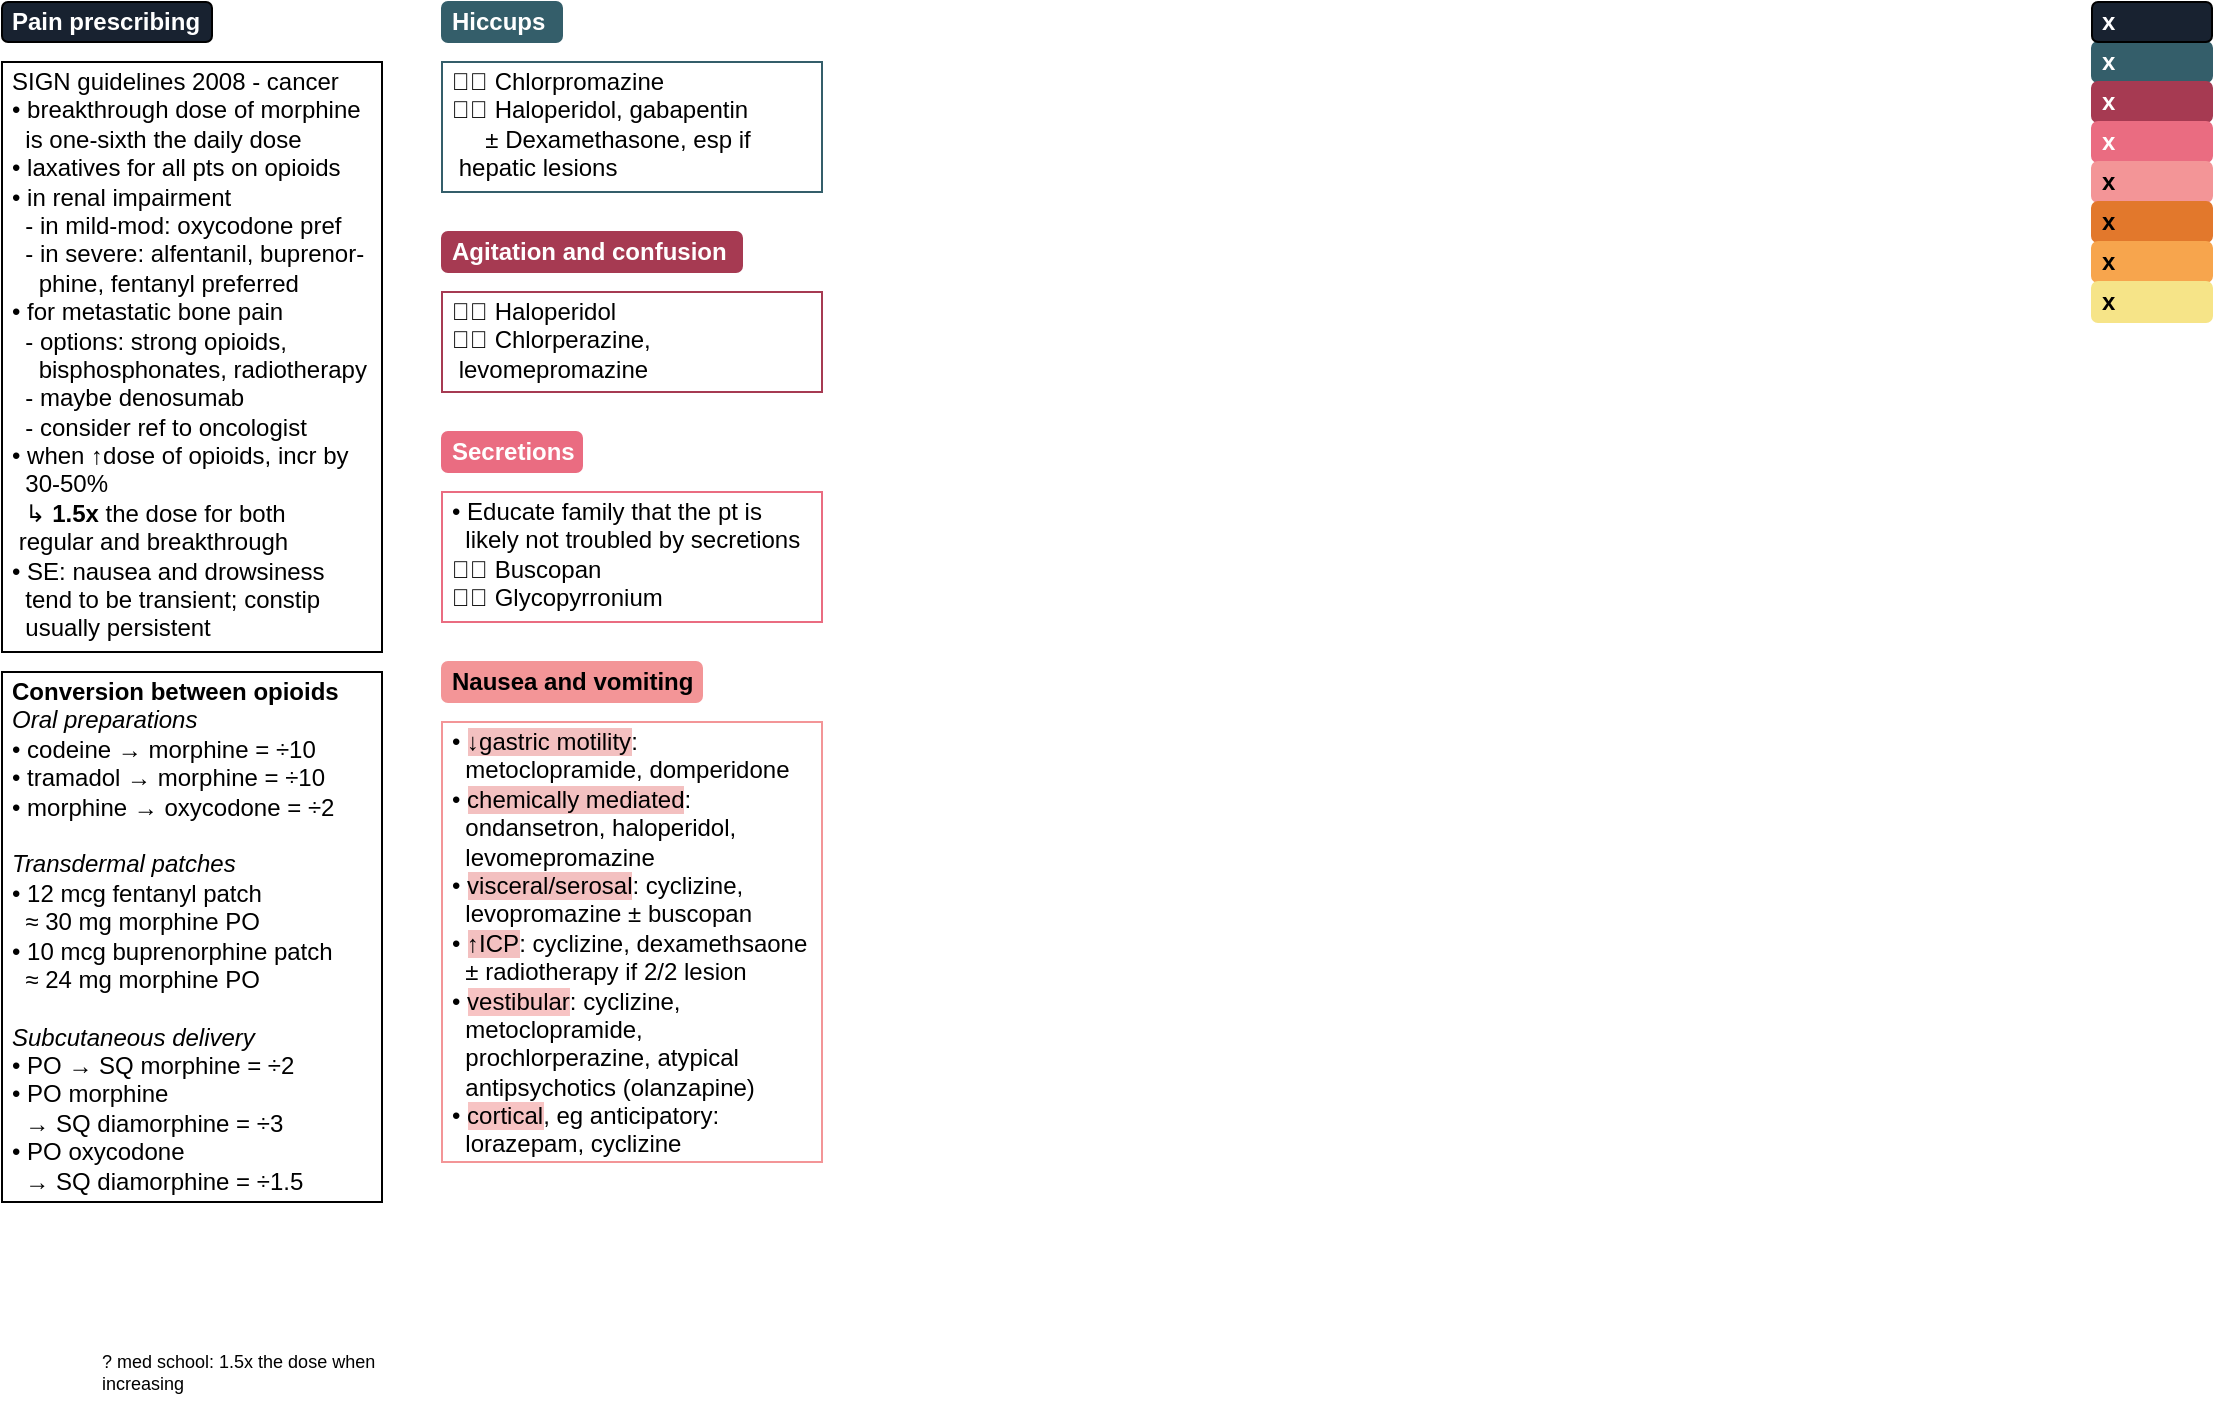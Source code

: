<mxfile version="21.1.8" type="dropbox" pages="2">
  <diagram name="Page-1" id="rSZHTWB0PvhHjaxo6C8T">
    <mxGraphModel dx="1434" dy="796" grid="1" gridSize="5" guides="1" tooltips="1" connect="1" arrows="1" fold="1" page="1" pageScale="1" pageWidth="1169" pageHeight="827" math="0" shadow="0">
      <root>
        <mxCell id="0" />
        <mxCell id="1" parent="0" />
        <mxCell id="EOPuhlhTCJ4tLhIr3qBP-2" value="SIGN guidelines 2008 - cancer&lt;br&gt;&lt;div&gt;• breakthrough dose of morphine&amp;nbsp;&lt;/div&gt;&lt;div&gt;&lt;span style=&quot;background-color: initial;&quot;&gt;&amp;nbsp; is one-sixth the daily dose&lt;/span&gt;&lt;br&gt;&lt;/div&gt;&lt;div&gt;• laxatives for all pts on opioids&lt;/div&gt;&lt;div&gt;• in renal impairment&lt;/div&gt;&lt;div&gt;&amp;nbsp; - in mild-mod: oxycodone pref&lt;/div&gt;&lt;div&gt;&amp;nbsp; - in severe: alfentanil, buprenor-&lt;/div&gt;&lt;div&gt;&amp;nbsp; &amp;nbsp; phine, fentanyl preferred&lt;/div&gt;&lt;div&gt;• for metastatic bone pain&lt;/div&gt;&lt;div&gt;&amp;nbsp; - options: strong opioids,&amp;nbsp;&lt;/div&gt;&lt;div&gt;&amp;nbsp; &amp;nbsp; bisphosphonates, radiotherapy&lt;/div&gt;&lt;div&gt;&amp;nbsp; - maybe denosumab&lt;/div&gt;&lt;div&gt;&amp;nbsp; - consider ref to oncologist&lt;/div&gt;&lt;div&gt;• when ↑dose of opioids, incr by&amp;nbsp;&lt;/div&gt;&lt;div&gt;&amp;nbsp; 30-50%&lt;/div&gt;&lt;div&gt;&amp;nbsp; ↳ &lt;b&gt;1.5x&lt;/b&gt; the dose for both&amp;nbsp;&lt;/div&gt;&lt;div&gt;&lt;span style=&quot;white-space: pre;&quot;&gt;	&lt;/span&gt;regular&amp;nbsp;&lt;span style=&quot;background-color: initial;&quot;&gt;and breakthrough&lt;/span&gt;&lt;/div&gt;&lt;div&gt;• SE: nausea and drowsiness&amp;nbsp;&lt;/div&gt;&lt;div&gt;&amp;nbsp; tend to be transient; constip&amp;nbsp;&lt;/div&gt;&lt;div&gt;&amp;nbsp; usually persistent&lt;/div&gt;" style="rounded=0;whiteSpace=wrap;html=1;spacingTop=-7;spacing=5;align=left;verticalAlign=top;strokeColor=#000000;" parent="1" vertex="1">
          <mxGeometry x="40" y="70" width="190" height="295" as="geometry" />
        </mxCell>
        <mxCell id="EOPuhlhTCJ4tLhIr3qBP-3" value="&lt;b&gt;Conversion between opioids&lt;/b&gt;&lt;br&gt;&lt;i&gt;Oral preparations&lt;/i&gt;&lt;br&gt;• codeine → morphine = ÷10&lt;br&gt;• tramadol → morphine = ÷10&lt;br&gt;• morphine → oxycodone = ÷2&lt;br&gt;&lt;br&gt;&lt;i&gt;Transdermal patches&lt;/i&gt;&lt;br&gt;• 12 mcg fentanyl patch&lt;br&gt;&amp;nbsp; ≈ 30 mg morphine PO&lt;br&gt;• 10 mcg buprenorphine patch&lt;br style=&quot;border-color: var(--border-color);&quot;&gt;&amp;nbsp; ≈ 24 mg morphine PO&lt;br&gt;&lt;br&gt;&lt;i&gt;Subcutaneous delivery&lt;/i&gt;&lt;br&gt;• PO → SQ morphine = ÷2&lt;br&gt;• PO morphine &lt;br&gt;&amp;nbsp; → SQ diamorphine = ÷3&lt;br&gt;• PO oxycodone&lt;br&gt;&amp;nbsp; → SQ diamorphine = ÷1.5" style="rounded=0;whiteSpace=wrap;html=1;spacingTop=-7;spacing=5;align=left;verticalAlign=top;strokeColor=#000000;" parent="1" vertex="1">
          <mxGeometry x="40" y="375" width="190" height="265" as="geometry" />
        </mxCell>
        <mxCell id="EOPuhlhTCJ4tLhIr3qBP-18" value="Pain prescribing" style="rounded=1;whiteSpace=wrap;html=1;spacingTop=0;fontStyle=1;align=left;spacing=5;fillColor=#182230;fontColor=#FFFFFF;strokeColor=#000000;" parent="1" vertex="1">
          <mxGeometry x="40" y="40" width="105" height="20" as="geometry" />
        </mxCell>
        <mxCell id="EOPuhlhTCJ4tLhIr3qBP-27" value="" style="group;fontStyle=1" parent="1" vertex="1" connectable="0">
          <mxGeometry x="1085" y="40" width="60" height="160" as="geometry" />
        </mxCell>
        <mxCell id="EOPuhlhTCJ4tLhIr3qBP-19" value="x" style="rounded=1;whiteSpace=wrap;html=1;spacingTop=0;fontStyle=1;align=left;spacing=5;fillColor=#345e6a;fontColor=#FFFFFF;strokeColor=#345e6a;" parent="EOPuhlhTCJ4tLhIr3qBP-27" vertex="1">
          <mxGeometry y="20" width="60" height="20" as="geometry" />
        </mxCell>
        <mxCell id="EOPuhlhTCJ4tLhIr3qBP-20" value="x" style="rounded=1;whiteSpace=wrap;html=1;spacingTop=0;fontStyle=1;align=left;spacing=5;fillColor=#a63a52;fontColor=#FFFFFF;strokeColor=#A63A52;" parent="EOPuhlhTCJ4tLhIr3qBP-27" vertex="1">
          <mxGeometry y="40" width="60" height="20" as="geometry" />
        </mxCell>
        <mxCell id="EOPuhlhTCJ4tLhIr3qBP-21" value="x" style="rounded=1;whiteSpace=wrap;html=1;spacingTop=0;fontStyle=1;align=left;spacing=5;fillColor=#ea6c81;fontColor=#FFFFFF;strokeColor=#EA6C81;" parent="EOPuhlhTCJ4tLhIr3qBP-27" vertex="1">
          <mxGeometry y="60" width="60" height="20" as="geometry" />
        </mxCell>
        <mxCell id="EOPuhlhTCJ4tLhIr3qBP-22" value="x" style="rounded=1;whiteSpace=wrap;html=1;spacingTop=0;fontStyle=1;align=left;spacing=5;fillColor=#f39597;fontColor=#000000;strokeColor=#F39597;" parent="EOPuhlhTCJ4tLhIr3qBP-27" vertex="1">
          <mxGeometry y="80" width="60" height="20" as="geometry" />
        </mxCell>
        <mxCell id="EOPuhlhTCJ4tLhIr3qBP-23" value="x" style="rounded=1;whiteSpace=wrap;html=1;spacingTop=0;fontStyle=1;align=left;spacing=5;fillColor=#e2782c;fontColor=#000000;strokeColor=#E2782C;" parent="EOPuhlhTCJ4tLhIr3qBP-27" vertex="1">
          <mxGeometry y="100" width="60" height="20" as="geometry" />
        </mxCell>
        <mxCell id="EOPuhlhTCJ4tLhIr3qBP-24" value="x" style="rounded=1;whiteSpace=wrap;html=1;spacingTop=0;fontStyle=1;align=left;spacing=5;fillColor=#f7a54d;fontColor=#000000;strokeColor=#F7A54D;" parent="EOPuhlhTCJ4tLhIr3qBP-27" vertex="1">
          <mxGeometry y="120" width="60" height="20" as="geometry" />
        </mxCell>
        <mxCell id="EOPuhlhTCJ4tLhIr3qBP-25" value="x" style="rounded=1;whiteSpace=wrap;html=1;spacingTop=0;fontStyle=1;align=left;spacing=5;fillColor=#f6e488;fontColor=#000000;strokeColor=#F6E488;" parent="EOPuhlhTCJ4tLhIr3qBP-27" vertex="1">
          <mxGeometry y="140" width="60" height="20" as="geometry" />
        </mxCell>
        <mxCell id="EOPuhlhTCJ4tLhIr3qBP-26" value="x" style="rounded=1;whiteSpace=wrap;html=1;spacingTop=0;fontStyle=1;align=left;spacing=5;fillColor=#182230;fontColor=#FFFFFF;strokeColor=#000000;" parent="EOPuhlhTCJ4tLhIr3qBP-27" vertex="1">
          <mxGeometry width="60" height="20" as="geometry" />
        </mxCell>
        <mxCell id="EOPuhlhTCJ4tLhIr3qBP-37" value="Hiccups" style="rounded=1;whiteSpace=wrap;html=1;spacingTop=0;fontStyle=1;align=left;spacing=5;fillColor=#345e6a;fontColor=#FFFFFF;strokeColor=#345E6A;" parent="1" vertex="1">
          <mxGeometry x="260" y="40" width="60" height="20" as="geometry" />
        </mxCell>
        <mxCell id="EOPuhlhTCJ4tLhIr3qBP-38" value="☝🏻 Chlorpromazine&lt;br&gt;✌🏻 Haloperidol, gabapentin&lt;br&gt;&amp;nbsp; &amp;nbsp; &amp;nbsp;± Dexamethasone, esp if &lt;br&gt;&lt;span style=&quot;white-space: pre;&quot;&gt;	&lt;/span&gt;hepatic lesions" style="rounded=0;whiteSpace=wrap;html=1;spacingTop=-7;spacing=5;align=left;verticalAlign=top;strokeColor=#345E6A;" parent="1" vertex="1">
          <mxGeometry x="260" y="70" width="190" height="65" as="geometry" />
        </mxCell>
        <mxCell id="EOPuhlhTCJ4tLhIr3qBP-40" value="☝🏻 Haloperidol&lt;br&gt;✌🏻 Chlorperazine, &lt;br&gt;&lt;span style=&quot;white-space: pre;&quot;&gt;	&lt;/span&gt;levomepromazine" style="rounded=0;whiteSpace=wrap;html=1;spacingTop=-7;spacing=5;align=left;verticalAlign=top;strokeColor=#A63A52;" parent="1" vertex="1">
          <mxGeometry x="260" y="185" width="190" height="50" as="geometry" />
        </mxCell>
        <mxCell id="EOPuhlhTCJ4tLhIr3qBP-41" value="Agitation and confusion" style="rounded=1;whiteSpace=wrap;html=1;spacingTop=0;fontStyle=1;align=left;spacing=5;fillColor=#a63a52;fontColor=#FFFFFF;strokeColor=#A63A52;" parent="1" vertex="1">
          <mxGeometry x="260" y="155" width="150" height="20" as="geometry" />
        </mxCell>
        <mxCell id="EOPuhlhTCJ4tLhIr3qBP-43" value="• Educate family that the pt is &lt;br&gt;&amp;nbsp; likely not troubled by secretions&lt;br&gt;☝🏻 Buscopan&lt;br&gt;✌🏻 Glycopyrronium" style="rounded=0;whiteSpace=wrap;html=1;spacingTop=-7;spacing=5;align=left;verticalAlign=top;strokeColor=#EA6C81;" parent="1" vertex="1">
          <mxGeometry x="260" y="285" width="190" height="65" as="geometry" />
        </mxCell>
        <mxCell id="EOPuhlhTCJ4tLhIr3qBP-45" value="Secretions" style="rounded=1;whiteSpace=wrap;html=1;spacingTop=0;fontStyle=1;align=left;spacing=5;fillColor=#ea6c81;fontColor=#FFFFFF;strokeColor=#EA6C81;" parent="1" vertex="1">
          <mxGeometry x="260" y="255" width="70" height="20" as="geometry" />
        </mxCell>
        <mxCell id="EOPuhlhTCJ4tLhIr3qBP-46" value="Nausea and vomiting" style="rounded=1;whiteSpace=wrap;html=1;spacingTop=0;fontStyle=1;align=left;spacing=5;fillColor=#f39597;fontColor=#000000;strokeColor=#F39597;" parent="1" vertex="1">
          <mxGeometry x="260" y="370" width="130" height="20" as="geometry" />
        </mxCell>
        <mxCell id="EOPuhlhTCJ4tLhIr3qBP-47" value="• &lt;span style=&quot;background-color: rgb(243, 192, 192);&quot;&gt;↓gastric motility&lt;/span&gt;: &lt;br&gt;&amp;nbsp; metoclopramide, domperidone&lt;br&gt;• &lt;span style=&quot;background-color: rgb(243, 192, 192);&quot;&gt;chemically mediated&lt;/span&gt;:&lt;br&gt;&amp;nbsp; ondansetron, haloperidol, &lt;br&gt;&amp;nbsp; levomepromazine&lt;br&gt;• &lt;span style=&quot;background-color: rgb(243, 192, 192);&quot;&gt;visceral/serosal&lt;/span&gt;: cyclizine, &lt;br&gt;&amp;nbsp; levopromazine ± buscopan&lt;br&gt;• &lt;span style=&quot;background-color: rgb(243, 192, 192);&quot;&gt;↑ICP&lt;/span&gt;: cyclizine, dexamethsaone &lt;br&gt;&amp;nbsp; ± radiotherapy if 2/2 lesion&lt;br&gt;• &lt;span style=&quot;background-color: rgb(247, 195, 195);&quot;&gt;vestibular&lt;/span&gt;: cyclizine, &lt;br&gt;&amp;nbsp; metoclopramide, &lt;br&gt;&amp;nbsp; prochlorperazine, atypical &lt;br&gt;&amp;nbsp; antipsychotics (olanzapine)&lt;br&gt;• &lt;span style=&quot;background-color: rgb(247, 195, 195);&quot;&gt;cortical&lt;/span&gt;, eg anticipatory:&amp;nbsp; &lt;br&gt;&amp;nbsp; lorazepam, cyclizine" style="rounded=0;whiteSpace=wrap;html=1;spacingTop=-7;spacing=5;align=left;verticalAlign=top;strokeColor=#F39597;" parent="1" vertex="1">
          <mxGeometry x="260" y="400" width="190" height="220" as="geometry" />
        </mxCell>
        <mxCell id="EOPuhlhTCJ4tLhIr3qBP-50" value="? med school: 1.5x the dose when increasing" style="text;html=1;strokeColor=none;fillColor=none;align=left;verticalAlign=top;whiteSpace=wrap;rounded=0;fontSize=9;fontColor=#000000;spacing=0;spacingTop=-5;" parent="1" vertex="1">
          <mxGeometry x="90" y="715" width="140" height="30" as="geometry" />
        </mxCell>
      </root>
    </mxGraphModel>
  </diagram>
  <diagram id="O0D1KAJGx3-6iFoYAiep" name="STI Hx">
    <mxGraphModel dx="437" dy="623" grid="1" gridSize="5" guides="1" tooltips="1" connect="1" arrows="1" fold="1" page="1" pageScale="1" pageWidth="1169" pageHeight="827" math="0" shadow="0">
      <root>
        <mxCell id="0" />
        <mxCell id="1" parent="0" />
        <mxCell id="mRx_FaWrqU_GG4FjZYKh-52" value="" style="endArrow=none;html=1;rounded=0;startArrow=blockThin;startFill=0;exitX=0.25;exitY=0;exitDx=0;exitDy=0;" edge="1" parent="1" source="mRx_FaWrqU_GG4FjZYKh-64">
          <mxGeometry width="50" height="50" relative="1" as="geometry">
            <mxPoint x="460" y="800" as="sourcePoint" />
            <mxPoint x="460" y="20" as="targetPoint" />
          </mxGeometry>
        </mxCell>
        <mxCell id="mRx_FaWrqU_GG4FjZYKh-48" value="" style="endArrow=none;html=1;rounded=0;startArrow=blockThin;startFill=0;" edge="1" parent="1">
          <mxGeometry width="50" height="50" relative="1" as="geometry">
            <mxPoint x="80" y="740" as="sourcePoint" />
            <mxPoint x="80" y="50" as="targetPoint" />
          </mxGeometry>
        </mxCell>
        <mxCell id="mRx_FaWrqU_GG4FjZYKh-49" value="or" style="edgeLabel;html=1;align=center;verticalAlign=middle;resizable=0;points=[];" vertex="1" connectable="0" parent="mRx_FaWrqU_GG4FjZYKh-48">
          <mxGeometry x="-0.127" y="1" relative="1" as="geometry">
            <mxPoint as="offset" />
          </mxGeometry>
        </mxCell>
        <mxCell id="D-7gyUB85ogMLRCZY0Sn-1" value="&lt;b&gt;&lt;u&gt;Pain&lt;/u&gt;&lt;/b&gt;: SOCRATES" style="rounded=0;whiteSpace=wrap;html=1;spacingTop=-7;spacing=5;align=left;verticalAlign=top;strokeColor=#000000;" vertex="1" parent="1">
          <mxGeometry x="100" y="145" width="115" height="20" as="geometry" />
        </mxCell>
        <mxCell id="mRx_FaWrqU_GG4FjZYKh-1" value="Sexual history" style="rounded=1;whiteSpace=wrap;html=1;spacingTop=0;fontStyle=1;align=left;spacing=5;fillColor=#182230;fontColor=#FFFFFF;strokeColor=#000000;" vertex="1" parent="1">
          <mxGeometry x="60" y="40" width="95" height="20" as="geometry" />
        </mxCell>
        <mxCell id="mRx_FaWrqU_GG4FjZYKh-2" value="People with a vagina" style="rounded=1;whiteSpace=wrap;html=1;spacingTop=0;fontStyle=3;align=left;spacing=5;fillColor=#f5f5f5;fontColor=#333333;strokeColor=#666666;" vertex="1" parent="1">
          <mxGeometry x="60" y="115" width="130" height="20" as="geometry" />
        </mxCell>
        <mxCell id="mRx_FaWrqU_GG4FjZYKh-42" style="edgeStyle=orthogonalEdgeStyle;rounded=0;orthogonalLoop=1;jettySize=auto;html=1;exitX=1;exitY=0.5;exitDx=0;exitDy=0;entryX=0;entryY=0.554;entryDx=0;entryDy=0;entryPerimeter=0;endArrow=blockThin;endFill=0;" edge="1" parent="1" source="mRx_FaWrqU_GG4FjZYKh-3" target="mRx_FaWrqU_GG4FjZYKh-9">
          <mxGeometry relative="1" as="geometry" />
        </mxCell>
        <mxCell id="mRx_FaWrqU_GG4FjZYKh-3" value="&lt;b&gt;&lt;u&gt;Vaginal discharge&lt;/u&gt;&lt;/b&gt;&lt;br&gt;• Volume&lt;br&gt;• Colour&lt;br&gt;• Consistency&lt;br&gt;• Smell" style="rounded=0;whiteSpace=wrap;html=1;spacingTop=-7;spacing=5;align=left;verticalAlign=top;strokeColor=#000000;" vertex="1" parent="1">
          <mxGeometry x="100" y="165" width="115" height="80" as="geometry" />
        </mxCell>
        <mxCell id="mRx_FaWrqU_GG4FjZYKh-4" value="&lt;b&gt;&lt;u&gt;Vaginal bleeding&lt;/u&gt;&lt;/b&gt;&lt;br&gt;• Post-coital?&lt;br&gt;• Intermenstrual bleeding" style="rounded=0;whiteSpace=wrap;html=1;spacingTop=-7;spacing=5;align=left;verticalAlign=top;strokeColor=#000000;" vertex="1" parent="1">
          <mxGeometry x="100" y="245" width="190" height="50" as="geometry" />
        </mxCell>
        <mxCell id="mRx_FaWrqU_GG4FjZYKh-5" value="&lt;b&gt;&lt;u&gt;Dysuria&lt;span style=&quot;white-space: pre;&quot;&gt;	&lt;/span&gt;&lt;/u&gt;&lt;/b&gt;• Pain or stinging when &lt;br&gt;&lt;span style=&quot;white-space: pre;&quot;&gt;	&lt;/span&gt;&lt;span style=&quot;white-space: pre;&quot;&gt;	&lt;/span&gt;&amp;nbsp; passing urine?&lt;br&gt;• Passing urine more often?" style="rounded=0;whiteSpace=wrap;html=1;spacingTop=-7;spacing=5;align=left;verticalAlign=top;strokeColor=#000000;" vertex="1" parent="1">
          <mxGeometry x="100" y="295" width="190" height="50" as="geometry" />
        </mxCell>
        <mxCell id="mRx_FaWrqU_GG4FjZYKh-16" style="edgeStyle=orthogonalEdgeStyle;rounded=0;orthogonalLoop=1;jettySize=auto;html=1;exitX=1;exitY=0.5;exitDx=0;exitDy=0;entryX=0;entryY=0.893;entryDx=0;entryDy=0;entryPerimeter=0;endArrow=blockThin;endFill=0;" edge="1" parent="1" source="mRx_FaWrqU_GG4FjZYKh-6" target="mRx_FaWrqU_GG4FjZYKh-10">
          <mxGeometry relative="1" as="geometry" />
        </mxCell>
        <mxCell id="mRx_FaWrqU_GG4FjZYKh-6" value="&lt;b&gt;&lt;u&gt;Itching/soreness&lt;/u&gt;&lt;/b&gt;" style="rounded=0;whiteSpace=wrap;html=1;spacingTop=-7;spacing=5;align=left;verticalAlign=top;strokeColor=#000000;" vertex="1" parent="1">
          <mxGeometry x="100" y="345" width="190" height="20" as="geometry" />
        </mxCell>
        <mxCell id="mRx_FaWrqU_GG4FjZYKh-9" value="• Gonorrhea and chlamydia: &lt;br&gt;&amp;nbsp; abnormal vaginal discharge&lt;br&gt;• Bacterial vaginosis: offensive, &lt;br&gt;&amp;nbsp; fishy-smelling&lt;br&gt;• Trichomonas: yellow frothy dc&lt;br&gt;• Candidiasis: cottage cheese" style="rounded=0;whiteSpace=wrap;html=1;spacingTop=-7;spacing=5;align=left;verticalAlign=top;strokeColor=#000000;" vertex="1" parent="1">
          <mxGeometry x="240" y="155" width="180" height="90" as="geometry" />
        </mxCell>
        <mxCell id="mRx_FaWrqU_GG4FjZYKh-10" value="• Candida&lt;br&gt;• Genital herpes&lt;br&gt;• Chlamydia&lt;br&gt;• Gonorrhea&lt;br&gt;• Vaginal atrophy&lt;br&gt;• Lichen sclerosis" style="rounded=0;whiteSpace=wrap;html=1;spacingTop=-7;spacing=5;align=left;verticalAlign=top;strokeColor=#000000;" vertex="1" parent="1">
          <mxGeometry x="315" y="275" width="105" height="90" as="geometry" />
        </mxCell>
        <mxCell id="mRx_FaWrqU_GG4FjZYKh-11" value="&lt;u style=&quot;font-weight: bold;&quot;&gt;Genital skin changes&lt;/u&gt;&lt;br&gt;• Blisters/ulcers → herpes&lt;br&gt;• Non-painful lesions&amp;nbsp;→ warts" style="rounded=0;whiteSpace=wrap;html=1;spacingTop=-7;spacing=5;align=left;verticalAlign=top;strokeColor=#000000;" vertex="1" parent="1">
          <mxGeometry x="100" y="365" width="190" height="50" as="geometry" />
        </mxCell>
        <mxCell id="mRx_FaWrqU_GG4FjZYKh-12" value="&lt;u style=&quot;font-weight: bold;&quot;&gt;Menstrual history&lt;/u&gt;&lt;br&gt;• LMP?&amp;nbsp;&lt;br&gt;• Duration, frequency, blood flow" style="rounded=0;whiteSpace=wrap;html=1;spacingTop=-7;spacing=5;align=left;verticalAlign=top;strokeColor=#000000;" vertex="1" parent="1">
          <mxGeometry x="100" y="415" width="190" height="50" as="geometry" />
        </mxCell>
        <mxCell id="mRx_FaWrqU_GG4FjZYKh-17" value="&lt;b&gt;&lt;u&gt;Pain&lt;/u&gt;&lt;/b&gt;: SOCRATES" style="rounded=0;whiteSpace=wrap;html=1;spacingTop=-7;spacing=5;align=left;verticalAlign=top;strokeColor=#000000;" vertex="1" parent="1">
          <mxGeometry x="100" y="505" width="190" height="20" as="geometry" />
        </mxCell>
        <mxCell id="mRx_FaWrqU_GG4FjZYKh-18" value="People with a penis" style="rounded=1;whiteSpace=wrap;html=1;spacingTop=0;fontStyle=3;align=left;spacing=5;fillColor=#f5f5f5;fontColor=#333333;strokeColor=#666666;" vertex="1" parent="1">
          <mxGeometry x="60" y="475" width="120" height="20" as="geometry" />
        </mxCell>
        <mxCell id="mRx_FaWrqU_GG4FjZYKh-35" style="edgeStyle=orthogonalEdgeStyle;rounded=0;orthogonalLoop=1;jettySize=auto;html=1;exitX=1;exitY=0.5;exitDx=0;exitDy=0;entryX=0;entryY=0.5;entryDx=0;entryDy=0;endArrow=blockThin;endFill=0;" edge="1" parent="1" source="mRx_FaWrqU_GG4FjZYKh-20" target="mRx_FaWrqU_GG4FjZYKh-25">
          <mxGeometry relative="1" as="geometry" />
        </mxCell>
        <mxCell id="mRx_FaWrqU_GG4FjZYKh-20" value="&lt;b&gt;&lt;u&gt;Urethral discharge&lt;/u&gt;&lt;/b&gt;" style="rounded=0;whiteSpace=wrap;html=1;spacingTop=-7;spacing=5;align=left;verticalAlign=top;strokeColor=#000000;" vertex="1" parent="1">
          <mxGeometry x="100" y="625" width="190" height="20" as="geometry" />
        </mxCell>
        <mxCell id="mRx_FaWrqU_GG4FjZYKh-22" value="&lt;b&gt;&lt;u&gt;Dysuria&lt;span style=&quot;white-space: pre;&quot;&gt;	&lt;/span&gt;&lt;/u&gt;&lt;/b&gt;• Pain or stinging when &lt;br&gt;&lt;span style=&quot;white-space: pre;&quot;&gt;	&lt;/span&gt;&lt;span style=&quot;white-space: pre;&quot;&gt;	&lt;/span&gt;&amp;nbsp; passing urine?&lt;br&gt;• Passing urine more often?" style="rounded=0;whiteSpace=wrap;html=1;spacingTop=-7;spacing=5;align=left;verticalAlign=top;strokeColor=#000000;" vertex="1" parent="1">
          <mxGeometry x="100" y="645" width="190" height="50" as="geometry" />
        </mxCell>
        <mxCell id="mRx_FaWrqU_GG4FjZYKh-38" style="edgeStyle=orthogonalEdgeStyle;rounded=0;orthogonalLoop=1;jettySize=auto;html=1;exitX=1;exitY=0.5;exitDx=0;exitDy=0;entryX=0.013;entryY=0.855;entryDx=0;entryDy=0;entryPerimeter=0;endArrow=blockThin;endFill=0;" edge="1" parent="1" source="mRx_FaWrqU_GG4FjZYKh-24" target="mRx_FaWrqU_GG4FjZYKh-26">
          <mxGeometry relative="1" as="geometry" />
        </mxCell>
        <mxCell id="mRx_FaWrqU_GG4FjZYKh-24" value="&lt;b&gt;&lt;u&gt;Itching/soreness&lt;/u&gt;&lt;/b&gt;" style="rounded=0;whiteSpace=wrap;html=1;spacingTop=-7;spacing=5;align=left;verticalAlign=top;strokeColor=#000000;" vertex="1" parent="1">
          <mxGeometry x="100" y="695" width="190" height="20" as="geometry" />
        </mxCell>
        <mxCell id="mRx_FaWrqU_GG4FjZYKh-25" value="• Gonorrhea &lt;br&gt;• Chlamydia" style="rounded=0;whiteSpace=wrap;html=1;spacingTop=-7;spacing=5;align=left;verticalAlign=top;strokeColor=#000000;" vertex="1" parent="1">
          <mxGeometry x="320" y="616.25" width="80" height="37.5" as="geometry" />
        </mxCell>
        <mxCell id="mRx_FaWrqU_GG4FjZYKh-26" value="• Candida&lt;br&gt;• Genital herpes&lt;br&gt;• Chlamydia&lt;br&gt;• Gonorrhea" style="rounded=0;whiteSpace=wrap;html=1;spacingTop=-7;spacing=5;align=left;verticalAlign=top;strokeColor=#000000;" vertex="1" parent="1">
          <mxGeometry x="320" y="650" width="100" height="65" as="geometry" />
        </mxCell>
        <mxCell id="mRx_FaWrqU_GG4FjZYKh-27" value="&lt;u style=&quot;font-weight: bold;&quot;&gt;Genital skin changes&lt;/u&gt;&lt;br&gt;• Blisters/ulcers → herpes&lt;br&gt;• Non-painful lesions&amp;nbsp;→ warts" style="rounded=0;whiteSpace=wrap;html=1;spacingTop=-7;spacing=5;align=left;verticalAlign=top;strokeColor=#000000;" vertex="1" parent="1">
          <mxGeometry x="100" y="575" width="190" height="50" as="geometry" />
        </mxCell>
        <mxCell id="mRx_FaWrqU_GG4FjZYKh-39" style="edgeStyle=orthogonalEdgeStyle;rounded=0;orthogonalLoop=1;jettySize=auto;html=1;exitX=1;exitY=0.5;exitDx=0;exitDy=0;endArrow=blockThin;endFill=0;" edge="1" parent="1" source="mRx_FaWrqU_GG4FjZYKh-31" target="mRx_FaWrqU_GG4FjZYKh-32">
          <mxGeometry relative="1" as="geometry" />
        </mxCell>
        <mxCell id="mRx_FaWrqU_GG4FjZYKh-31" value="&lt;b&gt;&lt;u&gt;Testicular pain/swelling&lt;/u&gt;&lt;/b&gt;&lt;br&gt;• + SOCRATES&lt;br&gt;• Change in size of testicles" style="rounded=0;whiteSpace=wrap;html=1;spacingTop=-7;spacing=5;align=left;verticalAlign=top;strokeColor=#000000;" vertex="1" parent="1">
          <mxGeometry x="100" y="525" width="190" height="50" as="geometry" />
        </mxCell>
        <mxCell id="mRx_FaWrqU_GG4FjZYKh-32" value="→ suggests epididymo-orchitis&lt;br&gt;• Chlamydia&lt;br&gt;• Gonorrhea" style="rounded=0;whiteSpace=wrap;html=1;spacingTop=-7;spacing=5;align=left;verticalAlign=top;strokeColor=#000000;" vertex="1" parent="1">
          <mxGeometry x="320" y="517.5" width="110" height="65" as="geometry" />
        </mxCell>
        <mxCell id="mRx_FaWrqU_GG4FjZYKh-34" value="&lt;b&gt;&lt;u&gt;Introduction&lt;/u&gt;&amp;nbsp;&lt;/b&gt;• Signpost: some &lt;br&gt;&lt;span style=&quot;white-space: pre;&quot;&gt;	&lt;/span&gt;personal&amp;nbsp;questions" style="rounded=0;whiteSpace=wrap;html=1;spacingTop=-7;spacing=5;align=left;verticalAlign=top;strokeColor=#000000;" vertex="1" parent="1">
          <mxGeometry x="60" y="70" width="190" height="35" as="geometry" />
        </mxCell>
        <mxCell id="mRx_FaWrqU_GG4FjZYKh-50" value="• When did you last have sex?&lt;br&gt;• With regular partner or casual &lt;br&gt;&amp;nbsp; sexual encounter?&lt;br&gt;&amp;nbsp; - what sex was the partner?&lt;br&gt;• What type of sex was involved?&lt;br&gt;&amp;nbsp; - Did you the sex involve more &lt;br&gt;&amp;nbsp; &amp;nbsp; than one other person?&lt;br&gt;&amp;nbsp; - Give or receive oral sex?&lt;br&gt;&amp;nbsp; - Did you have vaginal sex?&lt;br&gt;&amp;nbsp; - Give or receive anal sex?&lt;br&gt;• Contraception?&lt;br&gt;&amp;nbsp; - Any form used? Barrier &lt;br&gt;&amp;nbsp; &amp;nbsp;contraception?&lt;br&gt;• Other sexual partners&lt;br&gt;&amp;nbsp; - Have you had any other &lt;br&gt;&amp;nbsp; &amp;nbsp; partners within the last 3 &lt;br&gt;&amp;nbsp; &amp;nbsp; months?&lt;br&gt;&amp;nbsp; - Review types of sex" style="rounded=0;whiteSpace=wrap;html=1;spacingTop=-7;spacing=5;align=left;verticalAlign=top;strokeColor=#000000;" vertex="1" parent="1">
          <mxGeometry x="480" y="100" width="190" height="265" as="geometry" />
        </mxCell>
        <mxCell id="mRx_FaWrqU_GG4FjZYKh-51" value="&lt;span style=&quot;font-style: normal;&quot;&gt;Last sexual contact&lt;/span&gt;" style="rounded=1;whiteSpace=wrap;html=1;spacingTop=0;fontStyle=3;align=left;spacing=5;fillColor=#f5f5f5;fontColor=#333333;strokeColor=#666666;" vertex="1" parent="1">
          <mxGeometry x="440" y="70" width="120" height="20" as="geometry" />
        </mxCell>
        <mxCell id="mRx_FaWrqU_GG4FjZYKh-55" value="• Did you ever have a partner &lt;br&gt;&amp;nbsp; known to be HIV positive?&lt;br&gt;• MSM, bisexual partner?&lt;br&gt;• Have you had sex with someone &lt;br&gt;&amp;nbsp; abroad or in a different country?&lt;br&gt;• IVDU?&lt;br&gt;• Have you ever paid for sex, or &lt;br&gt;&amp;nbsp; been paid for sex?&amp;nbsp;" style="rounded=0;whiteSpace=wrap;html=1;spacingTop=-7;spacing=5;align=left;verticalAlign=top;strokeColor=#000000;" vertex="1" parent="1">
          <mxGeometry x="480" y="405" width="190" height="120" as="geometry" />
        </mxCell>
        <mxCell id="mRx_FaWrqU_GG4FjZYKh-56" value="&lt;span style=&quot;font-style: normal;&quot;&gt;HIV risk assessment&lt;/span&gt;" style="rounded=1;whiteSpace=wrap;html=1;spacingTop=0;fontStyle=3;align=left;spacing=5;fillColor=#f5f5f5;fontColor=#333333;strokeColor=#666666;" vertex="1" parent="1">
          <mxGeometry x="440" y="375" width="130" height="20" as="geometry" />
        </mxCell>
        <mxCell id="mRx_FaWrqU_GG4FjZYKh-57" value="• Immunisation against Hep A/B, &lt;br&gt;&amp;nbsp; HPV vaccinations&lt;br&gt;• Monkeypox vax" style="rounded=0;whiteSpace=wrap;html=1;spacingTop=-7;spacing=5;align=left;verticalAlign=top;strokeColor=#000000;" vertex="1" parent="1">
          <mxGeometry x="480" y="565" width="190" height="50" as="geometry" />
        </mxCell>
        <mxCell id="mRx_FaWrqU_GG4FjZYKh-58" value="&lt;span style=&quot;font-style: normal;&quot;&gt;PMH + surgical Hx&lt;/span&gt;" style="rounded=1;whiteSpace=wrap;html=1;spacingTop=0;fontStyle=3;align=left;spacing=5;fillColor=#f5f5f5;fontColor=#333333;strokeColor=#666666;" vertex="1" parent="1">
          <mxGeometry x="440" y="535" width="115" height="20" as="geometry" />
        </mxCell>
        <mxCell id="mRx_FaWrqU_GG4FjZYKh-59" value="• Prescribed meds / OTCs&lt;br&gt;• Drug allergies" style="rounded=0;whiteSpace=wrap;html=1;spacingTop=-7;spacing=5;align=left;verticalAlign=top;strokeColor=#000000;" vertex="1" parent="1">
          <mxGeometry x="505" y="625" width="165" height="35" as="geometry" />
        </mxCell>
        <mxCell id="mRx_FaWrqU_GG4FjZYKh-60" value="&lt;span style=&quot;font-style: normal;&quot;&gt;Drug Hx&lt;/span&gt;" style="rounded=1;whiteSpace=wrap;html=1;spacingTop=0;fontStyle=3;align=left;spacing=5;fillColor=#f5f5f5;fontColor=#333333;strokeColor=#666666;" vertex="1" parent="1">
          <mxGeometry x="440" y="625" width="55" height="20" as="geometry" />
        </mxCell>
        <mxCell id="mRx_FaWrqU_GG4FjZYKh-61" value="• Smoking&amp;nbsp;&lt;span style=&quot;&quot;&gt;	&lt;span style=&quot;white-space: pre;&quot;&gt;	&lt;/span&gt;&lt;/span&gt;• Alcohol&lt;br&gt;• Recreational drug use&lt;br&gt;• Occupation&amp;nbsp;&lt;span style=&quot;&quot;&gt;	&lt;span style=&quot;white-space: pre;&quot;&gt;	&lt;/span&gt;&lt;/span&gt;• Travelling&lt;br&gt;• Living / social network" style="rounded=0;whiteSpace=wrap;html=1;spacingTop=-7;spacing=5;align=left;verticalAlign=top;strokeColor=#000000;" vertex="1" parent="1">
          <mxGeometry x="515" y="670" width="155" height="65" as="geometry" />
        </mxCell>
        <mxCell id="mRx_FaWrqU_GG4FjZYKh-62" value="&lt;span style=&quot;font-style: normal;&quot;&gt;Social Hx&lt;/span&gt;" style="rounded=1;whiteSpace=wrap;html=1;spacingTop=0;fontStyle=3;align=left;spacing=5;fillColor=#f5f5f5;fontColor=#333333;strokeColor=#666666;" vertex="1" parent="1">
          <mxGeometry x="440" y="670" width="65" height="20" as="geometry" />
        </mxCell>
        <mxCell id="mRx_FaWrqU_GG4FjZYKh-63" value="• ICE!!!" style="rounded=0;whiteSpace=wrap;html=1;spacingTop=-7;spacing=5;align=left;verticalAlign=top;strokeColor=#000000;" vertex="1" parent="1">
          <mxGeometry x="525" y="745" width="145" height="20" as="geometry" />
        </mxCell>
        <mxCell id="mRx_FaWrqU_GG4FjZYKh-64" value="&lt;span style=&quot;font-style: normal;&quot;&gt;Conclusion&lt;/span&gt;" style="rounded=1;whiteSpace=wrap;html=1;spacingTop=0;fontStyle=3;align=left;spacing=5;fillColor=#f5f5f5;fontColor=#333333;strokeColor=#666666;" vertex="1" parent="1">
          <mxGeometry x="440" y="745" width="75" height="20" as="geometry" />
        </mxCell>
        <mxCell id="mRx_FaWrqU_GG4FjZYKh-66" value="I would like to obtain&amp;nbsp;&lt;b style=&quot;border-color: var(--border-color);&quot;&gt;&lt;u style=&quot;border-color: var(--border-color);&quot;&gt;blood samples&lt;/u&gt;&lt;/b&gt;&amp;nbsp;for syphilis and HIV&amp;nbsp;&lt;b style=&quot;border-color: var(--border-color);&quot;&gt;serology&lt;/b&gt;. &lt;br&gt;&lt;br&gt;I would like to obtain charcoal &lt;b&gt;&lt;u&gt;swabs&lt;/u&gt;&lt;/b&gt;&amp;nbsp;(from x location) and/or a &lt;b&gt;&lt;u&gt;first-pass urine sample (M)&lt;/u&gt;&lt;/b&gt; to perform &lt;b&gt;NAAT&lt;/b&gt; for chlamydia, gonorrhoea&amp;nbsp;± trichomonas.&lt;br&gt;&lt;br&gt;I would also order &lt;b&gt;gonococcal cultures &lt;/b&gt;with these swabs. If available, I would also like to perform Gram microscopy with these samples.&lt;br&gt;&lt;br&gt;If &lt;i&gt;bacterial vaginosis &lt;/i&gt;or &lt;i&gt;trichomonas &lt;/i&gt;suspected,&amp;nbsp;I would like to obtain a &lt;b&gt;&lt;u&gt;high vaginal swab&lt;/u&gt;&lt;/b&gt; to perform wet mount microscopy, pH testing, and amine testing.&amp;nbsp;" style="rounded=0;whiteSpace=wrap;html=1;spacingTop=-7;spacing=5;align=left;verticalAlign=top;strokeColor=#B85450;" vertex="1" parent="1">
          <mxGeometry x="720" y="72.5" width="190" height="322.5" as="geometry" />
        </mxCell>
        <mxCell id="mRx_FaWrqU_GG4FjZYKh-67" value="&lt;span style=&quot;font-style: normal;&quot;&gt;Investigations&lt;/span&gt;" style="rounded=1;whiteSpace=wrap;html=1;spacingTop=0;fontStyle=3;align=left;spacing=5;fillColor=#f8cecc;strokeColor=#B85450;" vertex="1" parent="1">
          <mxGeometry x="720" y="40" width="90" height="20" as="geometry" />
        </mxCell>
      </root>
    </mxGraphModel>
  </diagram>
</mxfile>
